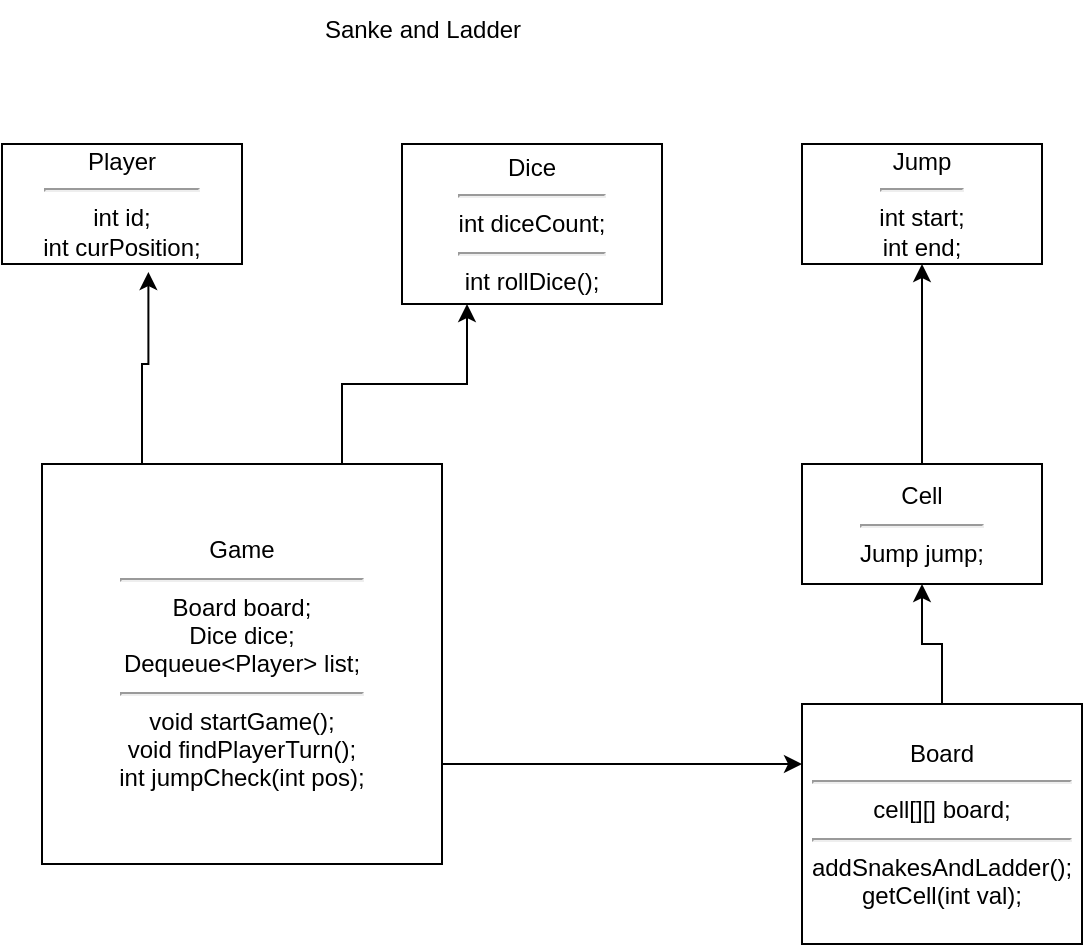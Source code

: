 <mxfile version="24.5.3" type="device">
  <diagram id="C5RBs43oDa-KdzZeNtuy" name="Page-1">
    <mxGraphModel dx="1050" dy="621" grid="1" gridSize="10" guides="1" tooltips="1" connect="1" arrows="1" fold="1" page="1" pageScale="1" pageWidth="827" pageHeight="1169" math="0" shadow="0">
      <root>
        <mxCell id="WIyWlLk6GJQsqaUBKTNV-0" />
        <mxCell id="WIyWlLk6GJQsqaUBKTNV-1" parent="WIyWlLk6GJQsqaUBKTNV-0" />
        <mxCell id="EZEozYHGCICu44l_HJw_-0" value="Player&lt;hr&gt;int id;&lt;div&gt;int curPosition;&lt;/div&gt;" style="rounded=0;whiteSpace=wrap;html=1;" vertex="1" parent="WIyWlLk6GJQsqaUBKTNV-1">
          <mxGeometry x="80" y="80" width="120" height="60" as="geometry" />
        </mxCell>
        <mxCell id="EZEozYHGCICu44l_HJw_-1" value="Dice&lt;hr&gt;int diceCount;&lt;div&gt;&lt;hr&gt;int rollDice();&lt;/div&gt;" style="rounded=0;whiteSpace=wrap;html=1;" vertex="1" parent="WIyWlLk6GJQsqaUBKTNV-1">
          <mxGeometry x="280" y="80" width="130" height="80" as="geometry" />
        </mxCell>
        <mxCell id="EZEozYHGCICu44l_HJw_-2" value="Jump&lt;hr&gt;int start;&lt;div&gt;int end;&lt;/div&gt;" style="rounded=0;whiteSpace=wrap;html=1;" vertex="1" parent="WIyWlLk6GJQsqaUBKTNV-1">
          <mxGeometry x="480" y="80" width="120" height="60" as="geometry" />
        </mxCell>
        <mxCell id="EZEozYHGCICu44l_HJw_-4" style="edgeStyle=orthogonalEdgeStyle;rounded=0;orthogonalLoop=1;jettySize=auto;html=1;exitX=0.5;exitY=0;exitDx=0;exitDy=0;entryX=0.5;entryY=1;entryDx=0;entryDy=0;" edge="1" parent="WIyWlLk6GJQsqaUBKTNV-1" source="EZEozYHGCICu44l_HJw_-3" target="EZEozYHGCICu44l_HJw_-2">
          <mxGeometry relative="1" as="geometry" />
        </mxCell>
        <mxCell id="EZEozYHGCICu44l_HJw_-3" value="Cell&lt;hr&gt;Jump jump;" style="rounded=0;whiteSpace=wrap;html=1;" vertex="1" parent="WIyWlLk6GJQsqaUBKTNV-1">
          <mxGeometry x="480" y="240" width="120" height="60" as="geometry" />
        </mxCell>
        <mxCell id="EZEozYHGCICu44l_HJw_-6" style="edgeStyle=orthogonalEdgeStyle;rounded=0;orthogonalLoop=1;jettySize=auto;html=1;exitX=0.5;exitY=0;exitDx=0;exitDy=0;" edge="1" parent="WIyWlLk6GJQsqaUBKTNV-1" source="EZEozYHGCICu44l_HJw_-5" target="EZEozYHGCICu44l_HJw_-3">
          <mxGeometry relative="1" as="geometry" />
        </mxCell>
        <mxCell id="EZEozYHGCICu44l_HJw_-5" value="Board&lt;hr&gt;cell[][] board;&lt;hr&gt;addSnakesAndLadder();&lt;div&gt;getCell(int val);&lt;/div&gt;" style="rounded=0;whiteSpace=wrap;html=1;" vertex="1" parent="WIyWlLk6GJQsqaUBKTNV-1">
          <mxGeometry x="480" y="360" width="140" height="120" as="geometry" />
        </mxCell>
        <mxCell id="EZEozYHGCICu44l_HJw_-9" style="edgeStyle=orthogonalEdgeStyle;rounded=0;orthogonalLoop=1;jettySize=auto;html=1;exitX=0.75;exitY=0;exitDx=0;exitDy=0;entryX=0.25;entryY=1;entryDx=0;entryDy=0;" edge="1" parent="WIyWlLk6GJQsqaUBKTNV-1" source="EZEozYHGCICu44l_HJw_-7" target="EZEozYHGCICu44l_HJw_-1">
          <mxGeometry relative="1" as="geometry" />
        </mxCell>
        <mxCell id="EZEozYHGCICu44l_HJw_-10" style="edgeStyle=orthogonalEdgeStyle;rounded=0;orthogonalLoop=1;jettySize=auto;html=1;exitX=1;exitY=0.75;exitDx=0;exitDy=0;entryX=0;entryY=0.25;entryDx=0;entryDy=0;" edge="1" parent="WIyWlLk6GJQsqaUBKTNV-1" source="EZEozYHGCICu44l_HJw_-7" target="EZEozYHGCICu44l_HJw_-5">
          <mxGeometry relative="1" as="geometry" />
        </mxCell>
        <mxCell id="EZEozYHGCICu44l_HJw_-7" value="Game&lt;hr&gt;Board board;&lt;div&gt;Dice dice;&lt;/div&gt;&lt;div&gt;Dequeue&amp;lt;Player&amp;gt; list;&lt;/div&gt;&lt;hr&gt;void startGame();&lt;div&gt;void findPlayerTurn();&lt;/div&gt;&lt;div&gt;int jumpCheck(int pos);&lt;/div&gt;" style="whiteSpace=wrap;html=1;aspect=fixed;" vertex="1" parent="WIyWlLk6GJQsqaUBKTNV-1">
          <mxGeometry x="100" y="240" width="200" height="200" as="geometry" />
        </mxCell>
        <mxCell id="EZEozYHGCICu44l_HJw_-8" style="edgeStyle=orthogonalEdgeStyle;rounded=0;orthogonalLoop=1;jettySize=auto;html=1;exitX=0.25;exitY=0;exitDx=0;exitDy=0;entryX=0.61;entryY=1.067;entryDx=0;entryDy=0;entryPerimeter=0;" edge="1" parent="WIyWlLk6GJQsqaUBKTNV-1" source="EZEozYHGCICu44l_HJw_-7" target="EZEozYHGCICu44l_HJw_-0">
          <mxGeometry relative="1" as="geometry" />
        </mxCell>
        <mxCell id="EZEozYHGCICu44l_HJw_-11" value="Sanke and Ladder" style="text;html=1;align=center;verticalAlign=middle;resizable=0;points=[];autosize=1;strokeColor=none;fillColor=none;" vertex="1" parent="WIyWlLk6GJQsqaUBKTNV-1">
          <mxGeometry x="230" y="8" width="120" height="30" as="geometry" />
        </mxCell>
      </root>
    </mxGraphModel>
  </diagram>
</mxfile>

